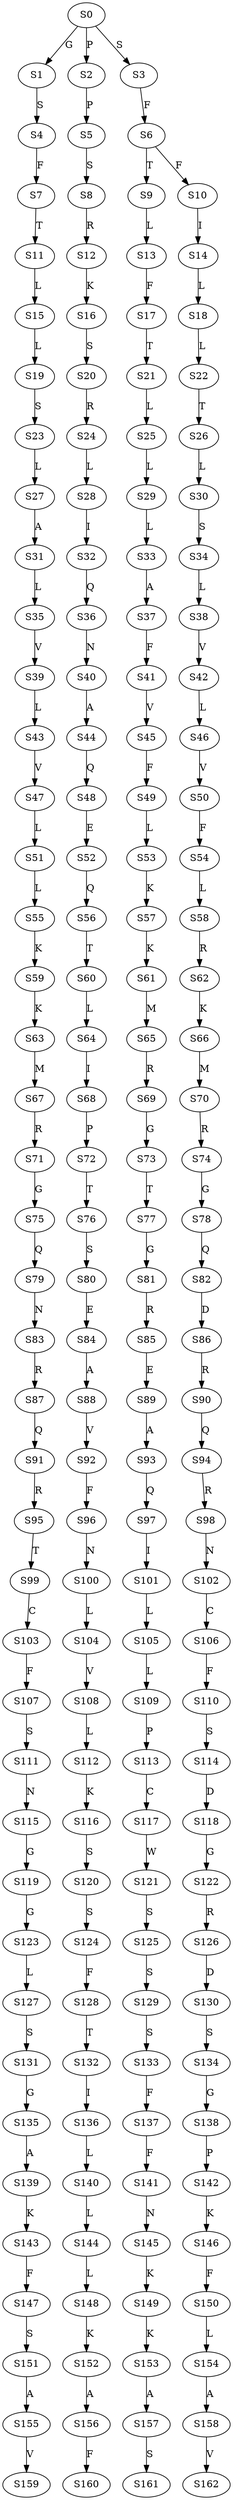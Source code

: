 strict digraph  {
	S0 -> S1 [ label = G ];
	S0 -> S2 [ label = P ];
	S0 -> S3 [ label = S ];
	S1 -> S4 [ label = S ];
	S2 -> S5 [ label = P ];
	S3 -> S6 [ label = F ];
	S4 -> S7 [ label = F ];
	S5 -> S8 [ label = S ];
	S6 -> S9 [ label = T ];
	S6 -> S10 [ label = F ];
	S7 -> S11 [ label = T ];
	S8 -> S12 [ label = R ];
	S9 -> S13 [ label = L ];
	S10 -> S14 [ label = I ];
	S11 -> S15 [ label = L ];
	S12 -> S16 [ label = K ];
	S13 -> S17 [ label = F ];
	S14 -> S18 [ label = L ];
	S15 -> S19 [ label = L ];
	S16 -> S20 [ label = S ];
	S17 -> S21 [ label = T ];
	S18 -> S22 [ label = L ];
	S19 -> S23 [ label = S ];
	S20 -> S24 [ label = R ];
	S21 -> S25 [ label = L ];
	S22 -> S26 [ label = T ];
	S23 -> S27 [ label = L ];
	S24 -> S28 [ label = L ];
	S25 -> S29 [ label = L ];
	S26 -> S30 [ label = L ];
	S27 -> S31 [ label = A ];
	S28 -> S32 [ label = I ];
	S29 -> S33 [ label = L ];
	S30 -> S34 [ label = S ];
	S31 -> S35 [ label = L ];
	S32 -> S36 [ label = Q ];
	S33 -> S37 [ label = A ];
	S34 -> S38 [ label = L ];
	S35 -> S39 [ label = V ];
	S36 -> S40 [ label = N ];
	S37 -> S41 [ label = F ];
	S38 -> S42 [ label = V ];
	S39 -> S43 [ label = L ];
	S40 -> S44 [ label = A ];
	S41 -> S45 [ label = V ];
	S42 -> S46 [ label = L ];
	S43 -> S47 [ label = V ];
	S44 -> S48 [ label = Q ];
	S45 -> S49 [ label = F ];
	S46 -> S50 [ label = V ];
	S47 -> S51 [ label = L ];
	S48 -> S52 [ label = E ];
	S49 -> S53 [ label = L ];
	S50 -> S54 [ label = F ];
	S51 -> S55 [ label = L ];
	S52 -> S56 [ label = Q ];
	S53 -> S57 [ label = K ];
	S54 -> S58 [ label = L ];
	S55 -> S59 [ label = K ];
	S56 -> S60 [ label = T ];
	S57 -> S61 [ label = K ];
	S58 -> S62 [ label = R ];
	S59 -> S63 [ label = K ];
	S60 -> S64 [ label = L ];
	S61 -> S65 [ label = M ];
	S62 -> S66 [ label = K ];
	S63 -> S67 [ label = M ];
	S64 -> S68 [ label = I ];
	S65 -> S69 [ label = R ];
	S66 -> S70 [ label = M ];
	S67 -> S71 [ label = R ];
	S68 -> S72 [ label = P ];
	S69 -> S73 [ label = G ];
	S70 -> S74 [ label = R ];
	S71 -> S75 [ label = G ];
	S72 -> S76 [ label = T ];
	S73 -> S77 [ label = T ];
	S74 -> S78 [ label = G ];
	S75 -> S79 [ label = Q ];
	S76 -> S80 [ label = S ];
	S77 -> S81 [ label = G ];
	S78 -> S82 [ label = Q ];
	S79 -> S83 [ label = N ];
	S80 -> S84 [ label = E ];
	S81 -> S85 [ label = R ];
	S82 -> S86 [ label = D ];
	S83 -> S87 [ label = R ];
	S84 -> S88 [ label = A ];
	S85 -> S89 [ label = E ];
	S86 -> S90 [ label = R ];
	S87 -> S91 [ label = Q ];
	S88 -> S92 [ label = V ];
	S89 -> S93 [ label = A ];
	S90 -> S94 [ label = Q ];
	S91 -> S95 [ label = R ];
	S92 -> S96 [ label = F ];
	S93 -> S97 [ label = Q ];
	S94 -> S98 [ label = R ];
	S95 -> S99 [ label = T ];
	S96 -> S100 [ label = N ];
	S97 -> S101 [ label = I ];
	S98 -> S102 [ label = N ];
	S99 -> S103 [ label = C ];
	S100 -> S104 [ label = L ];
	S101 -> S105 [ label = L ];
	S102 -> S106 [ label = C ];
	S103 -> S107 [ label = F ];
	S104 -> S108 [ label = V ];
	S105 -> S109 [ label = L ];
	S106 -> S110 [ label = F ];
	S107 -> S111 [ label = S ];
	S108 -> S112 [ label = L ];
	S109 -> S113 [ label = P ];
	S110 -> S114 [ label = S ];
	S111 -> S115 [ label = N ];
	S112 -> S116 [ label = K ];
	S113 -> S117 [ label = C ];
	S114 -> S118 [ label = D ];
	S115 -> S119 [ label = G ];
	S116 -> S120 [ label = S ];
	S117 -> S121 [ label = W ];
	S118 -> S122 [ label = G ];
	S119 -> S123 [ label = G ];
	S120 -> S124 [ label = S ];
	S121 -> S125 [ label = S ];
	S122 -> S126 [ label = R ];
	S123 -> S127 [ label = L ];
	S124 -> S128 [ label = F ];
	S125 -> S129 [ label = S ];
	S126 -> S130 [ label = D ];
	S127 -> S131 [ label = S ];
	S128 -> S132 [ label = T ];
	S129 -> S133 [ label = S ];
	S130 -> S134 [ label = S ];
	S131 -> S135 [ label = G ];
	S132 -> S136 [ label = I ];
	S133 -> S137 [ label = F ];
	S134 -> S138 [ label = G ];
	S135 -> S139 [ label = A ];
	S136 -> S140 [ label = L ];
	S137 -> S141 [ label = F ];
	S138 -> S142 [ label = P ];
	S139 -> S143 [ label = K ];
	S140 -> S144 [ label = L ];
	S141 -> S145 [ label = N ];
	S142 -> S146 [ label = K ];
	S143 -> S147 [ label = F ];
	S144 -> S148 [ label = L ];
	S145 -> S149 [ label = K ];
	S146 -> S150 [ label = F ];
	S147 -> S151 [ label = S ];
	S148 -> S152 [ label = K ];
	S149 -> S153 [ label = K ];
	S150 -> S154 [ label = L ];
	S151 -> S155 [ label = A ];
	S152 -> S156 [ label = A ];
	S153 -> S157 [ label = A ];
	S154 -> S158 [ label = A ];
	S155 -> S159 [ label = V ];
	S156 -> S160 [ label = F ];
	S157 -> S161 [ label = S ];
	S158 -> S162 [ label = V ];
}

